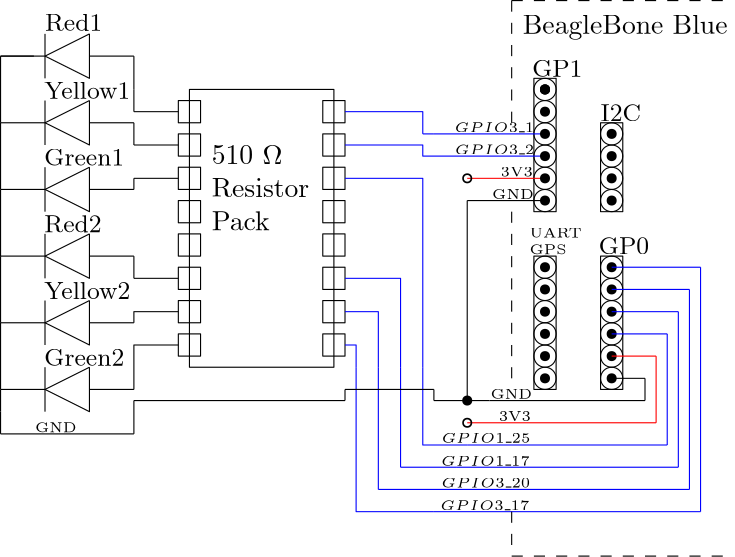 <?xml version="1.0"?>
<!DOCTYPE ipe SYSTEM "ipe.dtd">
<ipe version="70206" creator="Ipe 7.2.7">
<info created="D:20180108135734" modified="D:20180108151300"/>
<ipestyle name="basic">
<symbol name="arrow/arc(spx)">
<path stroke="sym-stroke" fill="sym-stroke" pen="sym-pen">
0 0 m
-1 0.333 l
-1 -0.333 l
h
</path>
</symbol>
<symbol name="arrow/farc(spx)">
<path stroke="sym-stroke" fill="white" pen="sym-pen">
0 0 m
-1 0.333 l
-1 -0.333 l
h
</path>
</symbol>
<symbol name="arrow/ptarc(spx)">
<path stroke="sym-stroke" fill="sym-stroke" pen="sym-pen">
0 0 m
-1 0.333 l
-0.8 0 l
-1 -0.333 l
h
</path>
</symbol>
<symbol name="arrow/fptarc(spx)">
<path stroke="sym-stroke" fill="white" pen="sym-pen">
0 0 m
-1 0.333 l
-0.8 0 l
-1 -0.333 l
h
</path>
</symbol>
<symbol name="mark/circle(sx)" transformations="translations">
<path fill="sym-stroke">
0.6 0 0 0.6 0 0 e
0.4 0 0 0.4 0 0 e
</path>
</symbol>
<symbol name="mark/disk(sx)" transformations="translations">
<path fill="sym-stroke">
0.6 0 0 0.6 0 0 e
</path>
</symbol>
<symbol name="mark/fdisk(sfx)" transformations="translations">
<group>
<path fill="sym-fill">
0.5 0 0 0.5 0 0 e
</path>
<path fill="sym-stroke" fillrule="eofill">
0.6 0 0 0.6 0 0 e
0.4 0 0 0.4 0 0 e
</path>
</group>
</symbol>
<symbol name="mark/box(sx)" transformations="translations">
<path fill="sym-stroke" fillrule="eofill">
-0.6 -0.6 m
0.6 -0.6 l
0.6 0.6 l
-0.6 0.6 l
h
-0.4 -0.4 m
0.4 -0.4 l
0.4 0.4 l
-0.4 0.4 l
h
</path>
</symbol>
<symbol name="mark/square(sx)" transformations="translations">
<path fill="sym-stroke">
-0.6 -0.6 m
0.6 -0.6 l
0.6 0.6 l
-0.6 0.6 l
h
</path>
</symbol>
<symbol name="mark/fsquare(sfx)" transformations="translations">
<group>
<path fill="sym-fill">
-0.5 -0.5 m
0.5 -0.5 l
0.5 0.5 l
-0.5 0.5 l
h
</path>
<path fill="sym-stroke" fillrule="eofill">
-0.6 -0.6 m
0.6 -0.6 l
0.6 0.6 l
-0.6 0.6 l
h
-0.4 -0.4 m
0.4 -0.4 l
0.4 0.4 l
-0.4 0.4 l
h
</path>
</group>
</symbol>
<symbol name="mark/cross(sx)" transformations="translations">
<group>
<path fill="sym-stroke">
-0.43 -0.57 m
0.57 0.43 l
0.43 0.57 l
-0.57 -0.43 l
h
</path>
<path fill="sym-stroke">
-0.43 0.57 m
0.57 -0.43 l
0.43 -0.57 l
-0.57 0.43 l
h
</path>
</group>
</symbol>
<symbol name="arrow/fnormal(spx)">
<path stroke="sym-stroke" fill="white" pen="sym-pen">
0 0 m
-1 0.333 l
-1 -0.333 l
h
</path>
</symbol>
<symbol name="arrow/pointed(spx)">
<path stroke="sym-stroke" fill="sym-stroke" pen="sym-pen">
0 0 m
-1 0.333 l
-0.8 0 l
-1 -0.333 l
h
</path>
</symbol>
<symbol name="arrow/fpointed(spx)">
<path stroke="sym-stroke" fill="white" pen="sym-pen">
0 0 m
-1 0.333 l
-0.8 0 l
-1 -0.333 l
h
</path>
</symbol>
<symbol name="arrow/linear(spx)">
<path stroke="sym-stroke" pen="sym-pen">
-1 0.333 m
0 0 l
-1 -0.333 l
</path>
</symbol>
<symbol name="arrow/fdouble(spx)">
<path stroke="sym-stroke" fill="white" pen="sym-pen">
0 0 m
-1 0.333 l
-1 -0.333 l
h
-1 0 m
-2 0.333 l
-2 -0.333 l
h
</path>
</symbol>
<symbol name="arrow/double(spx)">
<path stroke="sym-stroke" fill="sym-stroke" pen="sym-pen">
0 0 m
-1 0.333 l
-1 -0.333 l
h
-1 0 m
-2 0.333 l
-2 -0.333 l
h
</path>
</symbol>
<pen name="heavier" value="0.8"/>
<pen name="fat" value="1.2"/>
<pen name="ultrafat" value="2"/>
<symbolsize name="large" value="5"/>
<symbolsize name="small" value="2"/>
<symbolsize name="tiny" value="1.1"/>
<arrowsize name="large" value="10"/>
<arrowsize name="small" value="5"/>
<arrowsize name="tiny" value="3"/>
<color name="red" value="1 0 0"/>
<color name="green" value="0 1 0"/>
<color name="blue" value="0 0 1"/>
<color name="yellow" value="1 1 0"/>
<color name="orange" value="1 0.647 0"/>
<color name="gold" value="1 0.843 0"/>
<color name="purple" value="0.627 0.125 0.941"/>
<color name="gray" value="0.745"/>
<color name="brown" value="0.647 0.165 0.165"/>
<color name="navy" value="0 0 0.502"/>
<color name="pink" value="1 0.753 0.796"/>
<color name="seagreen" value="0.18 0.545 0.341"/>
<color name="turquoise" value="0.251 0.878 0.816"/>
<color name="violet" value="0.933 0.51 0.933"/>
<color name="darkblue" value="0 0 0.545"/>
<color name="darkcyan" value="0 0.545 0.545"/>
<color name="darkgray" value="0.663"/>
<color name="darkgreen" value="0 0.392 0"/>
<color name="darkmagenta" value="0.545 0 0.545"/>
<color name="darkorange" value="1 0.549 0"/>
<color name="darkred" value="0.545 0 0"/>
<color name="lightblue" value="0.678 0.847 0.902"/>
<color name="lightcyan" value="0.878 1 1"/>
<color name="lightgray" value="0.827"/>
<color name="lightgreen" value="0.565 0.933 0.565"/>
<color name="lightyellow" value="1 1 0.878"/>
<dashstyle name="dashed" value="[4] 0"/>
<dashstyle name="dotted" value="[1 3] 0"/>
<dashstyle name="dash dotted" value="[4 2 1 2] 0"/>
<dashstyle name="dash dot dotted" value="[4 2 1 2 1 2] 0"/>
<textsize name="large" value="\large"/>
<textsize name="Large" value="\Large"/>
<textsize name="LARGE" value="\LARGE"/>
<textsize name="huge" value="\huge"/>
<textsize name="Huge" value="\Huge"/>
<textsize name="small" value="\small"/>
<textsize name="footnote" value="\footnotesize"/>
<textsize name="tiny" value="\tiny"/>
<textstyle name="center" begin="\begin{center}" end="\end{center}"/>
<textstyle name="itemize" begin="\begin{itemize}" end="\end{itemize}"/>
<textstyle name="item" begin="\begin{itemize}\item{}" end="\end{itemize}"/>
<gridsize name="4 pts" value="4"/>
<gridsize name="8 pts (~3 mm)" value="8"/>
<gridsize name="16 pts (~6 mm)" value="16"/>
<gridsize name="32 pts (~12 mm)" value="32"/>
<gridsize name="10 pts (~3.5 mm)" value="10"/>
<gridsize name="20 pts (~7 mm)" value="20"/>
<gridsize name="14 pts (~5 mm)" value="14"/>
<gridsize name="28 pts (~10 mm)" value="28"/>
<gridsize name="56 pts (~20 mm)" value="56"/>
<anglesize name="90 deg" value="90"/>
<anglesize name="60 deg" value="60"/>
<anglesize name="45 deg" value="45"/>
<anglesize name="30 deg" value="30"/>
<anglesize name="22.5 deg" value="22.5"/>
<opacity name="10%" value="0.1"/>
<opacity name="30%" value="0.3"/>
<opacity name="50%" value="0.5"/>
<opacity name="75%" value="0.75"/>
<tiling name="falling" angle="-60" step="4" width="1"/>
<tiling name="rising" angle="30" step="4" width="1"/>
</ipestyle>
<page>
<layer name="alpha"/>
<view layers="alpha" active="alpha"/>
<path layer="alpha" matrix="1 0 0 1.5 132 -336" stroke="black">
260 624 m
260 592 l
268 592 l
268 624 l
h
</path>
<path matrix="1 0 0 1 132 8" stroke="black">
4 0 0 4 264 588 e
</path>
<path matrix="1 0 0 1 132 0" stroke="black">
4 0 0 4 264 588 e
</path>
<path matrix="1 0 0 1 132 -8" stroke="black">
4 0 0 4 264 588 e
</path>
<path matrix="1 0 0 1 132 -16" stroke="black">
4 0 0 4 264 588 e
</path>
<path matrix="1 0 0 1 132 -24" stroke="black">
4 0 0 4 264 588 e
</path>
<path matrix="1 0 0 1 132 -32" stroke="black">
4 0 0 4 264 588 e
</path>
<path matrix="1 0 0 1.5 156 -400" stroke="black">
260 624 m
260 592 l
268 592 l
268 624 l
h
</path>
<path matrix="1 0 0 1 156 -56" stroke="black">
4 0 0 4 264 588 e
</path>
<path matrix="1 0 0 1 156 -64" stroke="black">
4 0 0 4 264 588 e
</path>
<path matrix="1 0 0 1 156 -72" stroke="black">
4 0 0 4 264 588 e
</path>
<path matrix="1 0 0 1 156 -80" stroke="black">
4 0 0 4 264 588 e
</path>
<path matrix="1 0 0 1 156 -88" stroke="black">
4 0 0 4 264 588 e
</path>
<path matrix="1 0 0 1 156 -96" stroke="black">
4 0 0 4 264 588 e
</path>
<text matrix="1 0 0 1 123.369 4.59447" transformations="translations" pos="268 596" stroke="black" type="label" width="18.11" height="6.127" depth="0" valign="baseline" size="small">GP1</text>
<text matrix="1 0 0 1 147.377 -59.3278" transformations="translations" pos="268 596" stroke="black" type="label" width="18.11" height="6.127" depth="0" valign="baseline" size="small">GP0</text>
<path matrix="1 0 0 1.5 132 -400" stroke="black">
260 624 m
260 592 l
268 592 l
268 624 l
h
</path>
<path matrix="1 0 0 1 132 -56" stroke="black">
4 0 0 4 264 588 e
</path>
<path matrix="1 0 0 1 132 -64" stroke="black">
4 0 0 4 264 588 e
</path>
<path matrix="1 0 0 1 132 -72" stroke="black">
4 0 0 4 264 588 e
</path>
<path matrix="1 0 0 1 132 -80" stroke="black">
4 0 0 4 264 588 e
</path>
<path matrix="1 0 0 1 132 -88" stroke="black">
4 0 0 4 264 588 e
</path>
<path matrix="1 0 0 1 132 -96" stroke="black">
4 0 0 4 264 588 e
</path>
<path matrix="1 0 0 1 156 -40" stroke="black">
260 624 m
260 592 l
268 592 l
268 624 l
h
</path>
<path matrix="1 0 0 1 156 -8" stroke="black">
4 0 0 4 264 588 e
</path>
<path matrix="1 0 0 1 156 -16" stroke="black">
4 0 0 4 264 588 e
</path>
<path matrix="1 0 0 1 156 -24" stroke="black">
4 0 0 4 264 588 e
</path>
<path matrix="1 0 0 1 156 -32" stroke="black">
4 0 0 4 264 588 e
</path>
<path matrix="1.66667 0 0 1 -57.3333 8" stroke="blue">
272 572 m
248 572 l
</path>
<path matrix="1.8 0 0 1 -93.6 8" stroke="blue">
272 564 m
252 564 l
</path>
<path matrix="1.75 0 0 1 -80 8" stroke="red">
272 556 m
256 556 l
</path>
<path matrix="2.33333 0 0 1 -238.667 8" stroke="black">
272 548 m
260 548 l
</path>
<use matrix="1 0 0 1 124 8" name="mark/circle(sx)" pos="272 588" size="normal" stroke="black"/>
<use matrix="1 0 0 1 124 8" name="mark/circle(sx)" pos="272 588" size="normal" stroke="black"/>
<use matrix="1 0 0 1 124 8" name="mark/disk(sx)" pos="272 588" size="normal" stroke="black"/>
<use matrix="1 0 0 1 124 8" name="mark/disk(sx)" pos="272 580" size="normal" stroke="black"/>
<use matrix="1 0 0 1 124 8" name="mark/disk(sx)" pos="272 572" size="normal" stroke="black"/>
<use matrix="1 0 0 1 124 8" name="mark/disk(sx)" pos="272 564" size="normal" stroke="black"/>
<use matrix="1 0 0 1 124 8" name="mark/disk(sx)" pos="272 556" size="normal" stroke="black"/>
<use matrix="1 0 0 1 124 8" name="mark/disk(sx)" pos="272 548" size="normal" stroke="black"/>
<use matrix="1 0 0 1 124 0" name="mark/disk(sx)" pos="272 532" size="normal" stroke="black"/>
<use matrix="1 0 0 1 124 0" name="mark/disk(sx)" pos="272 524" size="normal" stroke="black"/>
<use matrix="1 0 0 1 124 0" name="mark/disk(sx)" pos="272 516" size="normal" stroke="black"/>
<use matrix="1 0 0 1 124 0" name="mark/disk(sx)" pos="272 508" size="normal" stroke="black"/>
<use matrix="1 0 0 1 124 0" name="mark/disk(sx)" pos="272 500" size="normal" stroke="black"/>
<use matrix="1 0 0 1 124 0" name="mark/disk(sx)" pos="272 492" size="normal" stroke="black"/>
<use matrix="1 0 0 1 124 0" name="mark/disk(sx)" pos="296 532" size="normal" stroke="black"/>
<use matrix="1 0 0 1 124 0" name="mark/disk(sx)" pos="296 524" size="normal" stroke="black"/>
<use matrix="1 0 0 1 124 0" name="mark/disk(sx)" pos="296 516" size="normal" stroke="black"/>
<use matrix="1 0 0 1 124 0" name="mark/disk(sx)" pos="296 508" size="normal" stroke="black"/>
<use matrix="1 0 0 1 124 0" name="mark/disk(sx)" pos="296 500" size="normal" stroke="black"/>
<use matrix="1 0 0 1 124 0" name="mark/disk(sx)" pos="296 492" size="normal" stroke="black"/>
<use matrix="1 0 0 1 124 8" name="mark/disk(sx)" pos="296 572" size="normal" stroke="black"/>
<use matrix="1 0 0 1 124 8" name="mark/disk(sx)" pos="296 564" size="normal" stroke="black"/>
<use matrix="1 0 0 1 124 8" name="mark/disk(sx)" pos="296 556" size="normal" stroke="black"/>
<use matrix="1 0 0 1 124 8" name="mark/disk(sx)" pos="296 548" size="normal" stroke="black"/>
<path matrix="2.66667 0 0 1 -369.333 0" stroke="blue">
296 532 m
308 532 l
</path>
<path matrix="1.75 0 0 1 -98 0" stroke="blue">
296 524 m
312 524 l
</path>
<path matrix="1 0 0 1 124 0" stroke="blue">
296 516 m
320 516 l
320 516 l
</path>
<path matrix="1 0 0 1 124 0" stroke="blue">
296 508 m
316 508 l
</path>
<path matrix="1 0 0 1 124 0" stroke="red">
296 500 m
312 500 l
</path>
<path matrix="1 0 0 1 124 0" stroke="black">
296 492 m
308 492 l
</path>
<path matrix="1 0 0 1.29412 124 -156.471" stroke="blue">
328 532 m
328 464 l
</path>
<path matrix="1 0 0 1.38462 124 -201.538" stroke="blue">
324 524 m
324 472 l
</path>
<path matrix="1 0 0 1.55556 124 -286.667" stroke="blue">
320 516 m
320 480 l
</path>
<path matrix="1 0 0 2 124 -508" stroke="blue">
316 508 m
316 488 l
</path>
<path matrix="1 0 0 2 124 -500" stroke="red">
312 500 m
312 500 l
312 500 l
312 488 l
</path>
<path matrix="1 0 0 1 124 0" stroke="black">
308 492 m
308 484 l
308 484 l
</path>
<path matrix="1.07692 0 0 1 100.308 0" stroke="black">
308 484 m
256 484 l
</path>
<path matrix="1.13333 0 0 1 82.4 0" stroke="red">
312 476 m
252 476 l
</path>
<path matrix="1.05882 0 0 1 105.412 0" stroke="blue">
316 468 m
248 468 l
</path>
<path matrix="1.05263 0 0 1 107.158 0" stroke="blue">
320 460 m
244 460 l
</path>
<path matrix="1.04762 0 0 1 108.571 0" stroke="blue">
324 452 m
240 452 l
</path>
<path matrix="1.04348 0 0 1 109.739 0" stroke="blue">
328 444 m
236 444 l
</path>
<text matrix="1 0 0 1 119.442 4.55836" transformations="translations" pos="244 576" stroke="black" type="label" width="28.642" height="3.404" depth="0" valign="baseline" size="tiny" style="math">GPIO3\_1</text>
<text matrix="1 0 0 1 119.492 -3.39088" transformations="translations" pos="244 576" stroke="black" type="label" width="28.642" height="3.404" depth="0" valign="baseline" size="tiny" style="math">GPIO3\_2</text>
<text matrix="1 0 0 1 136.01 -11.3635" transformations="translations" pos="244 576" stroke="black" type="label" width="11.665" height="3.386" depth="0" valign="baseline" size="tiny" style="math">$3V3$</text>
<text matrix="1 0 0 1 132.964 -19.4026" transformations="translations" pos="244 576" stroke="black" type="label" width="15.034" height="3.386" depth="0" valign="baseline" size="tiny">GND</text>
<text matrix="1 0 0 1 120.355 -7.39088" transformations="translations" pos="256 492" stroke="black" type="label" width="15.034" height="3.386" depth="0" valign="baseline" size="tiny">GND</text>
<text matrix="1 0 0 1 123.309 -15.3909" transformations="translations" pos="256 492" stroke="black" type="label" width="11.665" height="3.386" depth="0" valign="baseline" size="tiny">3V3</text>
<text matrix="1 0 0 1 102.696 -23.2081" transformations="translations" pos="256 492" stroke="black" type="label" width="32.032" height="3.404" depth="0" valign="baseline" size="tiny" style="math">GPIO1\_25</text>
<text matrix="1 0 0 1 102.536 -31.4424" transformations="translations" pos="256 492" stroke="black" type="label" width="32.032" height="3.404" depth="0" valign="baseline" size="tiny" style="math">GPIO1\_17</text>
<text matrix="1 0 0 1 102.662 -39.3309" transformations="translations" pos="256 492" stroke="black" type="label" width="32.032" height="3.404" depth="0" valign="baseline" size="tiny" style="math">GPIO3\_20</text>
<text matrix="1 0 0 1 102.316 -47.4853" transformations="translations" pos="256 492" stroke="black" type="label" width="32.032" height="3.404" depth="0" valign="baseline" size="tiny" style="math">GPIO3\_17</text>
<path matrix="1 0 0 1 104 32" stroke="black">
144 576 m
128 576 l
</path>
<path matrix="1 0 0 1 104 32" stroke="black">
128 584 m
112 576 l
</path>
<path matrix="1 0 0 1 104 32" stroke="black">
128 584 m
128 568 l
112 576 l
</path>
<path matrix="1 0 0 1 104 32" stroke="black">
112 584 m
112 568 l
</path>
<path matrix="1 0 0 1 104 8" stroke="black">
144 576 m
128 576 l
</path>
<path matrix="1 0 0 1 104 8" stroke="black">
128 584 m
112 576 l
</path>
<path matrix="1 0 0 1 104 8" stroke="black">
128 584 m
128 568 l
112 576 l
</path>
<path matrix="1 0 0 1 104 8" stroke="black">
112 584 m
112 568 l
</path>
<path matrix="1 0 0 1 104 -16" stroke="black">
144 576 m
128 576 l
</path>
<path matrix="1 0 0 1 104 -16" stroke="black">
128 584 m
112 576 l
</path>
<path matrix="1 0 0 1 104 -16" stroke="black">
128 584 m
128 568 l
112 576 l
</path>
<path matrix="1 0 0 1 104 -16" stroke="black">
112 584 m
112 568 l
</path>
<path matrix="1 0 0 1 104 -40" stroke="black">
144 576 m
128 576 l
</path>
<path matrix="1 0 0 1 104 -40" stroke="black">
128 584 m
112 576 l
</path>
<path matrix="1 0 0 1 104 -40" stroke="black">
128 584 m
128 568 l
112 576 l
</path>
<path matrix="1 0 0 1 104 -40" stroke="black">
112 584 m
112 568 l
</path>
<path matrix="1 0 0 1 104 -64" stroke="black">
144 576 m
128 576 l
</path>
<path matrix="1 0 0 1 104 -64" stroke="black">
128 584 m
112 576 l
</path>
<path matrix="1 0 0 1 104 -64" stroke="black">
128 584 m
128 568 l
112 576 l
</path>
<path matrix="1 0 0 1 104 -64" stroke="black">
112 584 m
112 568 l
</path>
<path matrix="1 0 0 1 104 -88" stroke="black">
144 576 m
128 576 l
</path>
<path matrix="1 0 0 1 104 -88" stroke="black">
128 584 m
112 576 l
</path>
<path matrix="1 0 0 1 104 -88" stroke="black">
128 584 m
128 568 l
112 576 l
</path>
<path matrix="1 0 0 1 104 -88" stroke="black">
112 584 m
112 568 l
</path>
<path matrix="1 0 0 1 104 32" stroke="black">
96 576 m
108 576 l
</path>
<path matrix="1.33333 0 0 1 72 32" stroke="black">
96 576 m
108 576 l
</path>
<path matrix="1.33333 0 0 1 72 8" stroke="black">
96 576 m
108 576 l
</path>
<path matrix="1.33333 0 0 1 72 -16" stroke="black">
96 576 m
108 576 l
</path>
<path matrix="1.33333 0 0 1 72 -40" stroke="black">
96 576 m
108 576 l
</path>
<path matrix="1.33333 0 0 1 72 -64" stroke="black">
96 576 m
108 576 l
</path>
<path matrix="1.33333 0 0 1 72 -88" stroke="black">
96 576 m
108 576 l
</path>
<text matrix="1 0 0 1 150.376 6.04562" transformations="translations" pos="240 540" stroke="black" type="minipage" width="28" height="7.174" depth="2.19" valign="top" size="tiny">UART \par GPS</text>
<text matrix="1 0 0 1 124 0" transformations="translations" pos="289.192 588.923" stroke="black" type="label" width="0" height="0" depth="0" valign="baseline"></text>
<text matrix="1 0 0 1 98.8759 23.0458" transformations="translations" pos="317.123 561.482" stroke="black" type="label" width="14.59" height="6.127" depth="0" valign="baseline" size="small">I2C</text>
<path matrix="1 0 0 1 124 0" stroke="blue">
232 444 m
204 444 l
204 496 l
</path>
<path matrix="1 0 0 1 124 0" stroke="blue">
236 452 m
212 452 l
</path>
<path matrix="1 0 0 1 124 0" stroke="blue">
212 452 m
212 496 l
</path>
<path matrix="1 0 0 1 124 0" stroke="blue">
240 460 m
220 460 l
</path>
<path matrix="1 0 0 1 124 0" stroke="blue">
220 460 m
220 496 l
</path>
<path matrix="1 0 0 1 124 0" stroke="blue">
244 468 m
228 468 l
228 496 l
</path>
<path matrix="1.625 0 0 2.08333 8 -537.333" stroke="black">
160 544 m
160 496 l
192 496 l
192 544 l
h
</path>
<path matrix="1 0 0 2 124 -500" stroke="black">
192 504 m
192 500 l
200 500 l
200 504 l
h
</path>
<path matrix="1 0 0 2 124 -488" stroke="black">
192 504 m
192 500 l
200 500 l
200 504 l
h
</path>
<path matrix="1 0 0 2 124 -476" stroke="black">
192 504 m
192 500 l
200 500 l
200 504 l
h
</path>
<path matrix="1 0 0 2 124 -464" stroke="black">
192 504 m
192 500 l
200 500 l
200 504 l
h
</path>
<path matrix="1 0 0 2 124 -452" stroke="black">
192 504 m
192 500 l
200 500 l
200 504 l
h
</path>
<path matrix="1 0 0 2 124 -440" stroke="black">
192 504 m
192 500 l
200 500 l
200 504 l
h
</path>
<path matrix="1 0 0 2 124 -428" stroke="black">
192 504 m
192 500 l
200 500 l
200 504 l
h
</path>
<path matrix="1 0 0 2 124 -416" stroke="black">
192 504 m
192 500 l
200 500 l
200 504 l
h
</path>
<path matrix="1 0 0 2 72 -500" stroke="black">
192 504 m
192 500 l
200 500 l
200 504 l
h
</path>
<path matrix="1 0 0 2 72 -488" stroke="black">
192 504 m
192 500 l
200 500 l
200 504 l
h
</path>
<path matrix="1 0 0 2 72 -476" stroke="black">
192 504 m
192 500 l
200 500 l
200 504 l
h
</path>
<path matrix="1 0 0 2 72 -464" stroke="black">
192 504 m
192 500 l
200 500 l
200 504 l
h
</path>
<path matrix="1 0 0 2 72 -452" stroke="black">
192 504 m
192 500 l
200 500 l
200 504 l
h
</path>
<path matrix="1 0 0 2 72 -440" stroke="black">
192 504 m
192 500 l
200 500 l
200 504 l
h
</path>
<path matrix="1 0 0 2 72 -428" stroke="black">
192 504 m
192 500 l
200 500 l
200 504 l
h
</path>
<path matrix="1 0 0 2 72 -416" stroke="black">
192 504 m
192 500 l
200 500 l
200 504 l
h
</path>
<path matrix="1 0 0 1 124 0" stroke="blue">
204 496 m
204 504 l
200 504 l
</path>
<path matrix="1 0 0 1 124 0" stroke="blue">
212 496 m
212 516 l
200 516 l
</path>
<path matrix="1 0 0 1 124 0" stroke="blue">
220 496 m
220 528 l
200 528 l
</path>
<text transformations="translations" pos="276 576" stroke="black" type="minipage" width="36" height="17.838" depth="12.88" valign="top">$510~\Omega$ \par Resistor Pack</text>
<path matrix="1 0 0 0.6 24 243.2" stroke="black">
224 588 m
224 608 l
</path>
<path matrix="1 0 0 1 24 0" stroke="black">
228 576 m
224 576 l
</path>
<path stroke="blue">
356 580 m
352 580 l
352 580 l
</path>
<path stroke="blue">
352 580 m
352 588 l
324 588 l
</path>
<path stroke="blue">
360 572 m
352 572 l
352 576 l
324 576 l
</path>
<path stroke="blue">
352 496 m
352 564 l
324 564 l
</path>
<path matrix="1 0 0 1 24 0" stroke="black">
224 588 m
224 596 l
</path>
<path matrix="1 0 0 1 24 0" stroke="black">
224 576 m
224 584 l
</path>
<path matrix="1 0 0 1 24 0" stroke="black">
224 564 m
224 560 l
</path>
<path matrix="1 0 0 1 24 0" stroke="black">
224 528 m
224 536 l
</path>
<path stroke="black">
264 588 m
248 588 l
</path>
<path stroke="black">
264 576 m
252 576 l
</path>
<path stroke="black">
264 564 m
248 564 l
</path>
<path stroke="black">
264 528 m
248 528 l
</path>
<path stroke="black">
264 516 m
248 516 l
248 512 l
</path>
<path stroke="black">
264 504 m
248 504 l
248 488 l
</path>
<text matrix="1 0 0 1 -24 -2.88481" transformations="translations" pos="240 620" stroke="black" type="label" width="20.609" height="6.227" depth="0" valign="baseline" size="small">Red1</text>
<text matrix="1 0 0 1 -24.2446 -27.3853" transformations="translations" pos="240 620" stroke="black" type="label" width="30.976" height="6.227" depth="0" valign="baseline" size="small">Yellow1</text>
<text matrix="1 0 0 1 -24.2446 -51.396" transformations="translations" pos="240 620" stroke="black" type="label" width="28.761" height="6.127" depth="0" valign="baseline" size="small">Green1</text>
<text matrix="1 0 0 1 -24.2446 -75.4068" transformations="translations" pos="240 620" stroke="black" type="label" width="20.609" height="6.227" depth="0" valign="baseline" size="small">Red2</text>
<text matrix="1 0 0 1 -24.2446 -99.4175" transformations="translations" pos="240 620" stroke="black" type="label" width="30.976" height="6.227" depth="0" valign="baseline" size="small">Yellow2</text>
<text matrix="1 0 0 1 -24.2446 -123.428" transformations="translations" pos="240 620" stroke="black" type="label" width="28.761" height="6.127" depth="0" valign="baseline" size="small">Green2</text>
<path stroke="black">
368 556 m
368 484 l
360 484 l
</path>
<path stroke="black">
376 484 m
368 484 l
368 484 l
</path>
<use name="mark/disk(sx)" pos="368 484" size="normal" stroke="black"/>
<path matrix="1 0 0 1 -4 0" stroke="black">
360 484 m
360 488 l
</path>
<path stroke="black">
200 608 m
200 584 l
</path>
<path stroke="black">
200 584 m
200 560 l
</path>
<path stroke="black">
200 560 m
200 536 l
</path>
<path stroke="black">
200 536 m
200 512 l
</path>
<path matrix="0 0 0 1 200 0" stroke="black">
200 512 m
204 488 l
</path>
<path stroke="black">
200 488 m
200 480 l
</path>
<path stroke="black">
200 480 m
200 472 l
</path>
<path matrix="0.857143 0 0 1 28.5714 0" stroke="black">
256 472 m
200 472 l
</path>
<path stroke="black" dash="dashed">
384 552 m
384 492 l
</path>
<path matrix="1 0 0 0.785714 0 125.143" stroke="black" dash="dashed">
384 640 m
384 584 l
</path>
<text matrix="1 0 0 1 -4 -20" transformations="translations" pos="392 636" stroke="black" type="label" width="73.751" height="6.926" depth="1.93" valign="baseline">BeagleBone Blue</text>
<path matrix="1 0 0 0.363636 0 282.545" stroke="black" dash="dashed">
384 444 m
384 400 l
</path>
<path matrix="1 0 0 0.363636 0 282.545" stroke="black" dash="dashed">
384 400 m
464 400 l
</path>
<path matrix="1 0 0 0.785714 0 125.143" stroke="black" dash="dashed">
384 640 m
464 640 l
</path>
<path stroke="black">
360 484 m
356 484 l
</path>
<path stroke="black">
356 488 m
324 488 l
</path>
<path matrix="1.11765 0 0 1 -38.1176 0" stroke="black">
324 484 m
256 484 l
</path>
<path matrix="1 0 0 1 -8 0" stroke="black">
256 484 m
256 472 l
</path>
<path stroke="black">
324 488 m
324 484 l
</path>
<text matrix="1 0 0 1 -43.645 -19.3909" transformations="translations" pos="256 492" stroke="black" type="label" width="15.034" height="3.386" depth="0" valign="baseline" size="tiny">GND</text>
<use name="mark/circle(sx)" pos="368 564" size="normal" stroke="black"/>
<use name="mark/circle(sx)" pos="368 476" size="normal" stroke="black"/>
</page>
</ipe>
